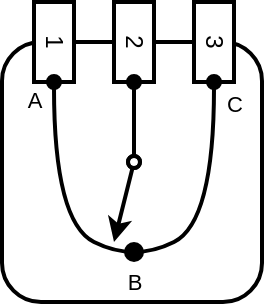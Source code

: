 <mxfile>
    <diagram id="yoE79cYjpqUIBbAzKJCw" name="ページ1">
        <mxGraphModel dx="80" dy="294" grid="1" gridSize="10" guides="1" tooltips="1" connect="1" arrows="1" fold="1" page="1" pageScale="1" pageWidth="827" pageHeight="1169" math="0" shadow="0">
            <root>
                <mxCell id="0"/>
                <mxCell id="1" parent="0"/>
                <mxCell id="2" value="" style="rounded=1;whiteSpace=wrap;html=1;strokeWidth=2;" parent="1" vertex="1">
                    <mxGeometry x="414" y="260" width="130" height="130" as="geometry"/>
                </mxCell>
                <mxCell id="10" value="1" style="rounded=0;whiteSpace=wrap;html=1;rotation=90;strokeWidth=2;" parent="1" vertex="1">
                    <mxGeometry x="420" y="250" width="40" height="20" as="geometry"/>
                </mxCell>
                <mxCell id="11" value="2" style="rounded=0;whiteSpace=wrap;html=1;rotation=90;strokeWidth=2;" parent="1" vertex="1">
                    <mxGeometry x="460" y="250" width="40" height="20" as="geometry"/>
                </mxCell>
                <mxCell id="12" value="3" style="rounded=0;whiteSpace=wrap;html=1;rotation=90;strokeWidth=2;" parent="1" vertex="1">
                    <mxGeometry x="500" y="250" width="40" height="20" as="geometry"/>
                </mxCell>
                <mxCell id="13" value="" style="curved=1;endArrow=oval;html=1;entryX=1;entryY=0.5;entryDx=0;entryDy=0;endFill=1;startArrow=oval;startFill=1;strokeWidth=2;" parent="1" target="12" edge="1">
                    <mxGeometry width="50" height="50" relative="1" as="geometry">
                        <mxPoint x="440" y="280" as="sourcePoint"/>
                        <mxPoint x="510" y="310" as="targetPoint"/>
                        <Array as="points">
                            <mxPoint x="440" y="350"/>
                            <mxPoint x="480" y="370"/>
                            <mxPoint x="520" y="350"/>
                        </Array>
                    </mxGeometry>
                </mxCell>
                <mxCell id="19" value="A" style="edgeLabel;html=1;align=center;verticalAlign=middle;resizable=0;points=[];" parent="13" vertex="1" connectable="0">
                    <mxGeometry x="-0.923" y="1" relative="1" as="geometry">
                        <mxPoint x="-11" as="offset"/>
                    </mxGeometry>
                </mxCell>
                <mxCell id="20" value="C" style="edgeLabel;html=1;align=center;verticalAlign=middle;resizable=0;points=[];" parent="13" vertex="1" connectable="0">
                    <mxGeometry x="0.909" relative="1" as="geometry">
                        <mxPoint x="10" as="offset"/>
                    </mxGeometry>
                </mxCell>
                <mxCell id="21" value="B" style="edgeLabel;html=1;align=center;verticalAlign=middle;resizable=0;points=[];" parent="13" vertex="1" connectable="0">
                    <mxGeometry x="0.032" y="3" relative="1" as="geometry">
                        <mxPoint x="-2" y="14" as="offset"/>
                    </mxGeometry>
                </mxCell>
                <mxCell id="16" value="" style="endArrow=oval;html=1;strokeWidth=2;entryX=1;entryY=0.5;entryDx=0;entryDy=0;endFill=1;startArrow=oval;startFill=0;" parent="1" target="11" edge="1">
                    <mxGeometry width="50" height="50" relative="1" as="geometry">
                        <mxPoint x="480" y="320" as="sourcePoint"/>
                        <mxPoint x="530" y="290" as="targetPoint"/>
                    </mxGeometry>
                </mxCell>
                <mxCell id="18" value="" style="endArrow=classic;html=1;strokeWidth=2;startArrow=oval;startFill=0;" parent="1" edge="1">
                    <mxGeometry width="50" height="50" relative="1" as="geometry">
                        <mxPoint x="480" y="320" as="sourcePoint"/>
                        <mxPoint x="470" y="360" as="targetPoint"/>
                    </mxGeometry>
                </mxCell>
                <mxCell id="22" value="" style="ellipse;whiteSpace=wrap;html=1;aspect=fixed;fillColor=#000000;strokeColor=none;" parent="1" vertex="1">
                    <mxGeometry x="475" y="360" width="10" height="10" as="geometry"/>
                </mxCell>
            </root>
        </mxGraphModel>
    </diagram>
</mxfile>